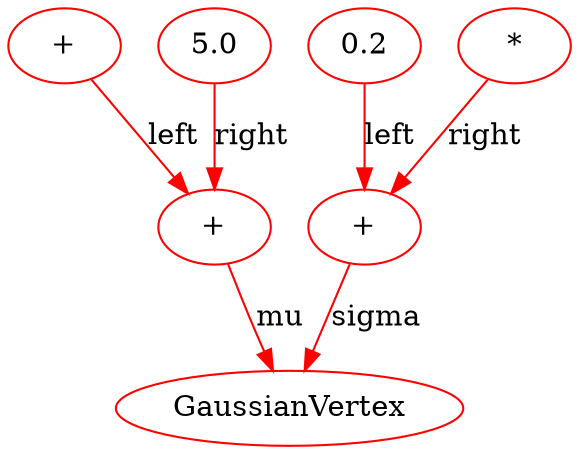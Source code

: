 digraph BayesianNetwork {
    0 [color="#FF0000",label="+"]
    1 [color="#FF0000",label="5.0"]
    2 [color="#FF0000",label="+"]
    3 [color="#FF0000",label="0.2"]
    4 [color="#FF0000",label="*"]
    5 [color="#FF0000",label="+"]
    6 [color="#FF0000",label="GaussianVertex"]
    2 -> 6 [color="#FF0000",label="mu"]
    3 -> 5 [color="#FF0000",label="left"]
    1 -> 2 [color="#FF0000",label="right"]
    0 -> 2 [color="#FF0000",label="left"]
    5 -> 6 [color="#FF0000",label="sigma"]
    4 -> 5 [color="#FF0000",label="right"]
}
